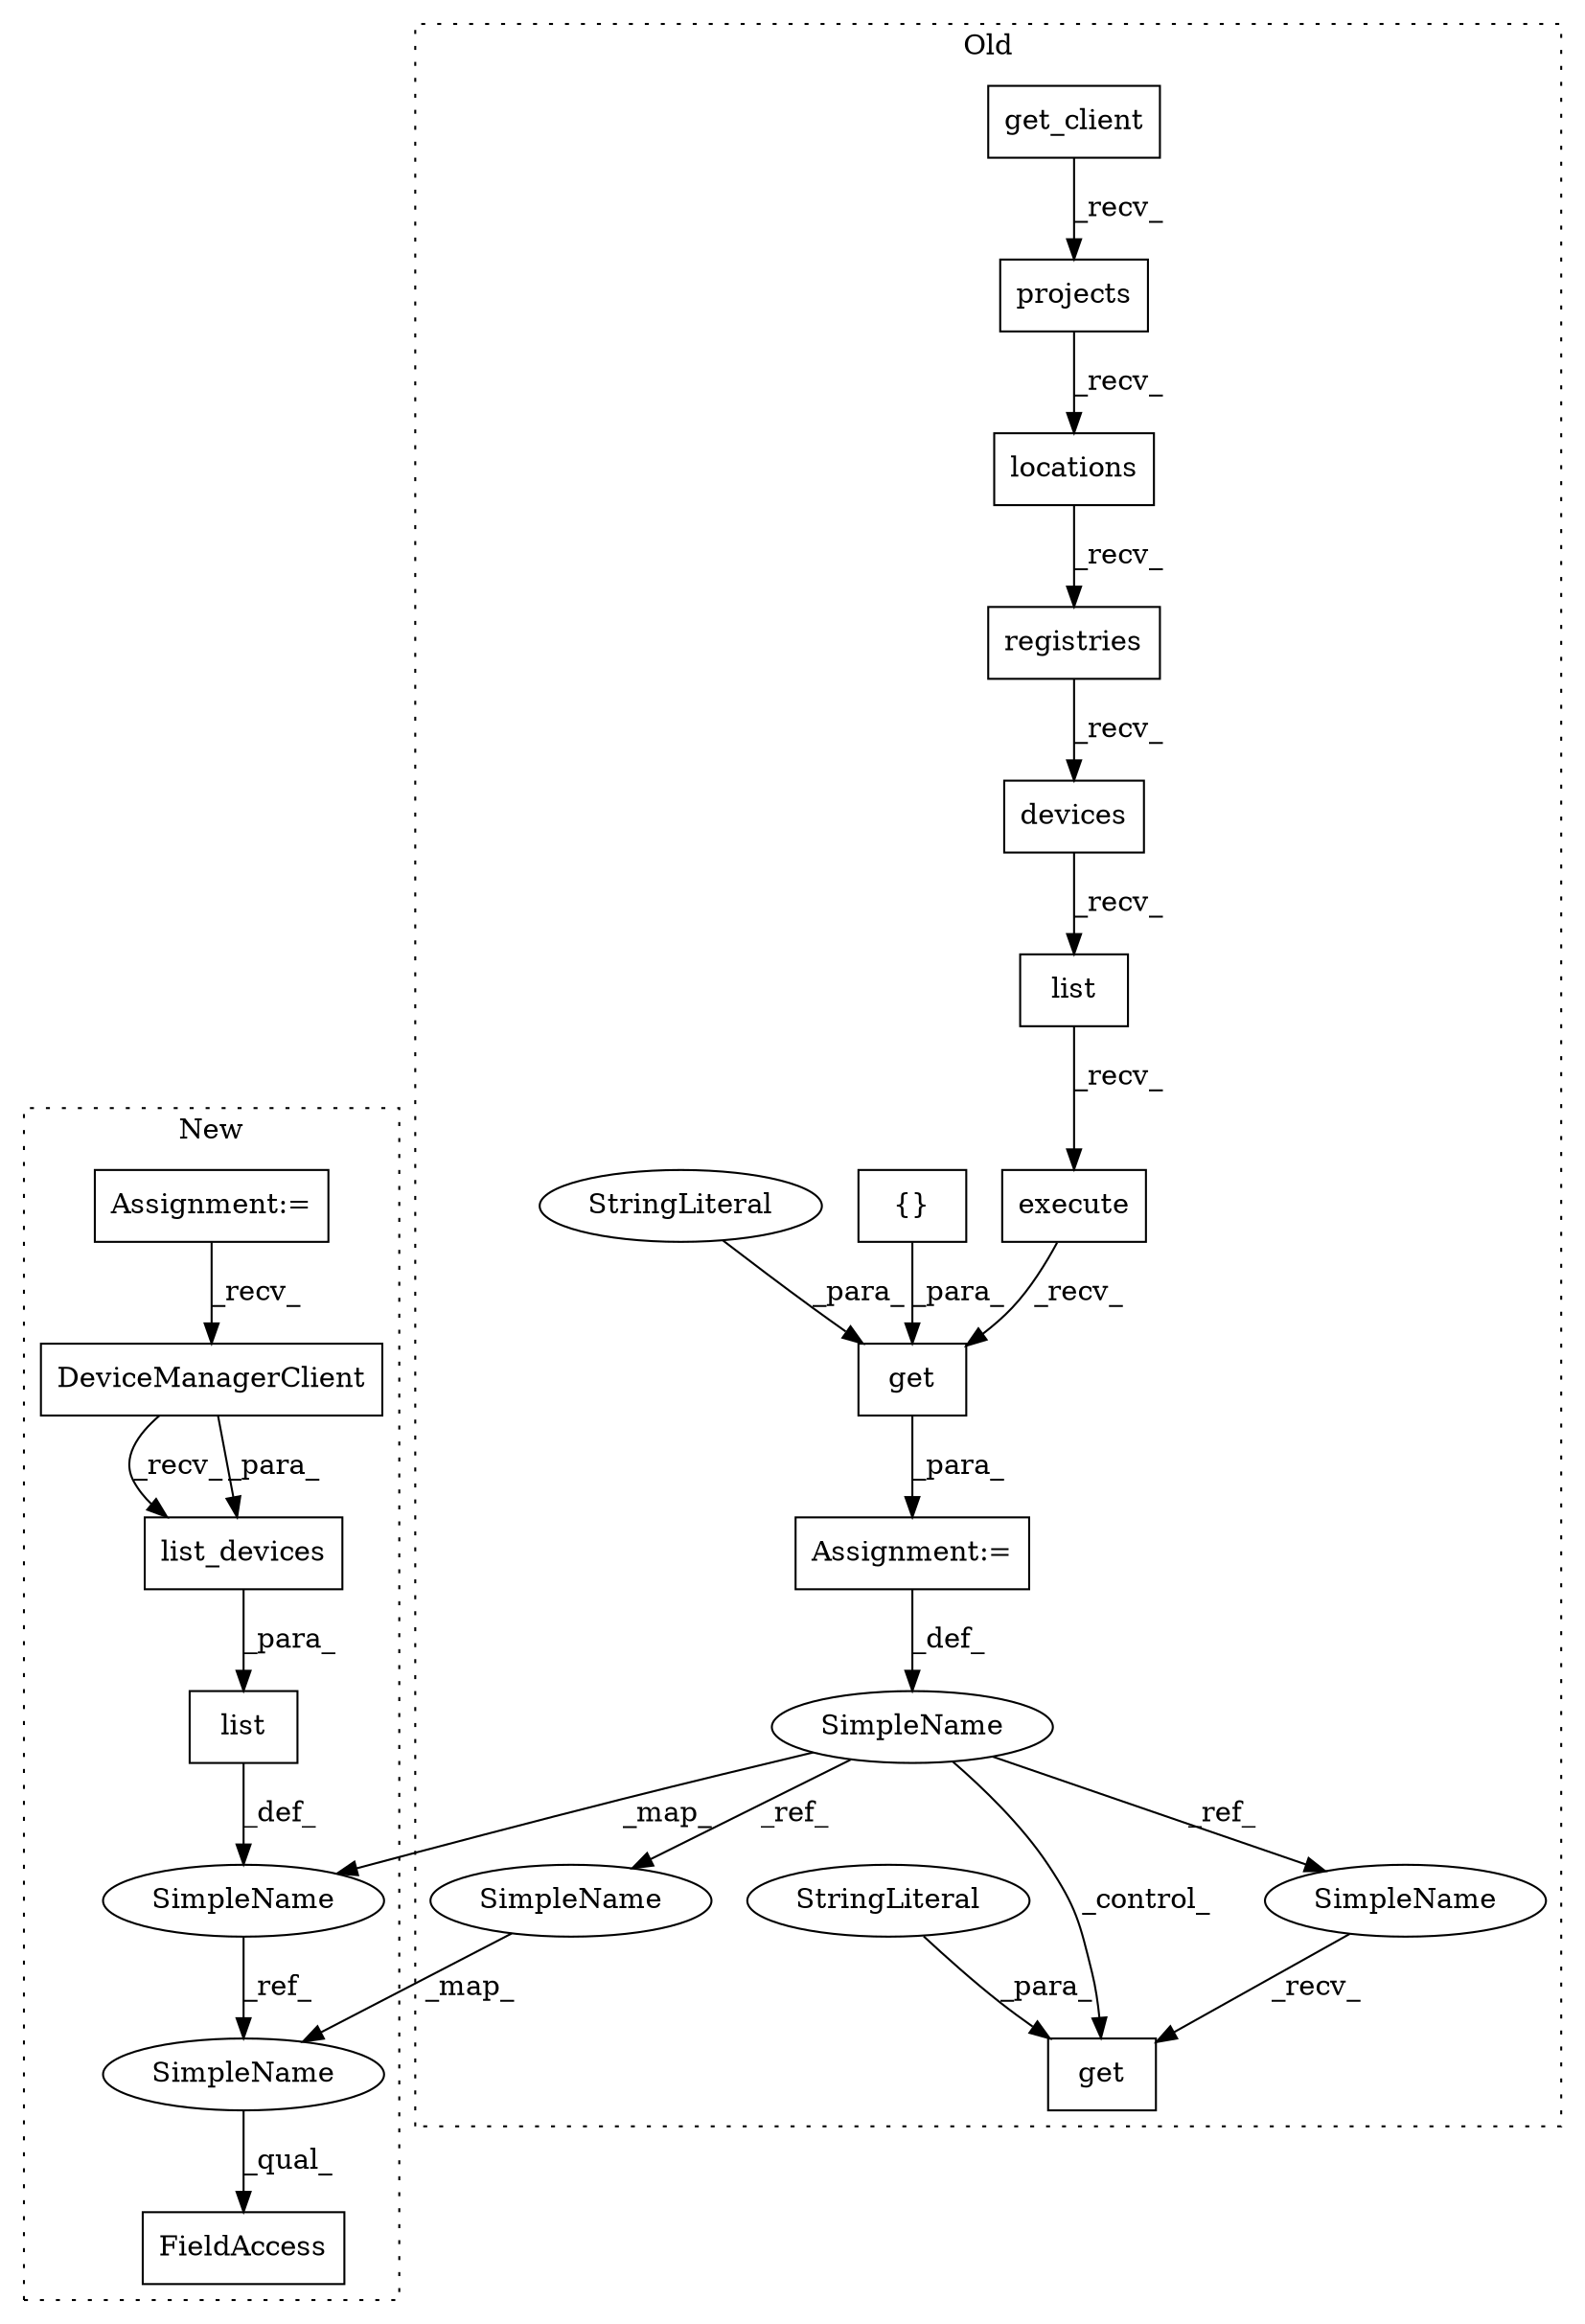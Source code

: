 digraph G {
subgraph cluster0 {
1 [label="execute" a="32" s="19737" l="9" shape="box"];
3 [label="get_client" a="32" s="19491,19522" l="11,1" shape="box"];
4 [label="projects" a="32" s="19648" l="10" shape="box"];
5 [label="devices" a="32" s="19684" l="9" shape="box"];
6 [label="registries" a="32" s="19671" l="12" shape="box"];
7 [label="list" a="32" s="19694,19735" l="5,1" shape="box"];
9 [label="get" a="32" s="19747,19772" l="4,1" shape="box"];
10 [label="{}" a="4" s="19770" l="2" shape="box"];
11 [label="get" a="32" s="19873,19892" l="4,1" shape="box"];
12 [label="SimpleName" a="42" s="19836" l="6" shape="ellipse"];
15 [label="StringLiteral" a="45" s="19751" l="9" shape="ellipse"];
16 [label="StringLiteral" a="45" s="19877" l="15" shape="ellipse"];
18 [label="locations" a="32" s="19659" l="11" shape="box"];
19 [label="Assignment:=" a="7" s="19640" l="1" shape="box"];
22 [label="SimpleName" a="42" s="19866" l="6" shape="ellipse"];
23 [label="SimpleName" a="42" s="20026" l="6" shape="ellipse"];
label = "Old";
style="dotted";
}
subgraph cluster1 {
2 [label="list_devices" a="32" s="18659,18681" l="13,1" shape="box"];
8 [label="FieldAccess" a="22" s="18910" l="9" shape="box"];
13 [label="SimpleName" a="42" s="18746" l="6" shape="ellipse"];
14 [label="list" a="32" s="18647,18682" l="5,1" shape="box"];
17 [label="DeviceManagerClient" a="32" s="18435" l="21" shape="box"];
20 [label="Assignment:=" a="7" s="18344" l="6" shape="box"];
21 [label="SimpleName" a="42" s="18910" l="6" shape="ellipse"];
label = "New";
style="dotted";
}
1 -> 9 [label="_recv_"];
2 -> 14 [label="_para_"];
3 -> 4 [label="_recv_"];
4 -> 18 [label="_recv_"];
5 -> 7 [label="_recv_"];
6 -> 5 [label="_recv_"];
7 -> 1 [label="_recv_"];
9 -> 19 [label="_para_"];
10 -> 9 [label="_para_"];
12 -> 11 [label="_control_"];
12 -> 13 [label="_map_"];
12 -> 23 [label="_ref_"];
12 -> 22 [label="_ref_"];
13 -> 21 [label="_ref_"];
14 -> 13 [label="_def_"];
15 -> 9 [label="_para_"];
16 -> 11 [label="_para_"];
17 -> 2 [label="_recv_"];
17 -> 2 [label="_para_"];
18 -> 6 [label="_recv_"];
19 -> 12 [label="_def_"];
20 -> 17 [label="_recv_"];
21 -> 8 [label="_qual_"];
22 -> 11 [label="_recv_"];
23 -> 21 [label="_map_"];
}